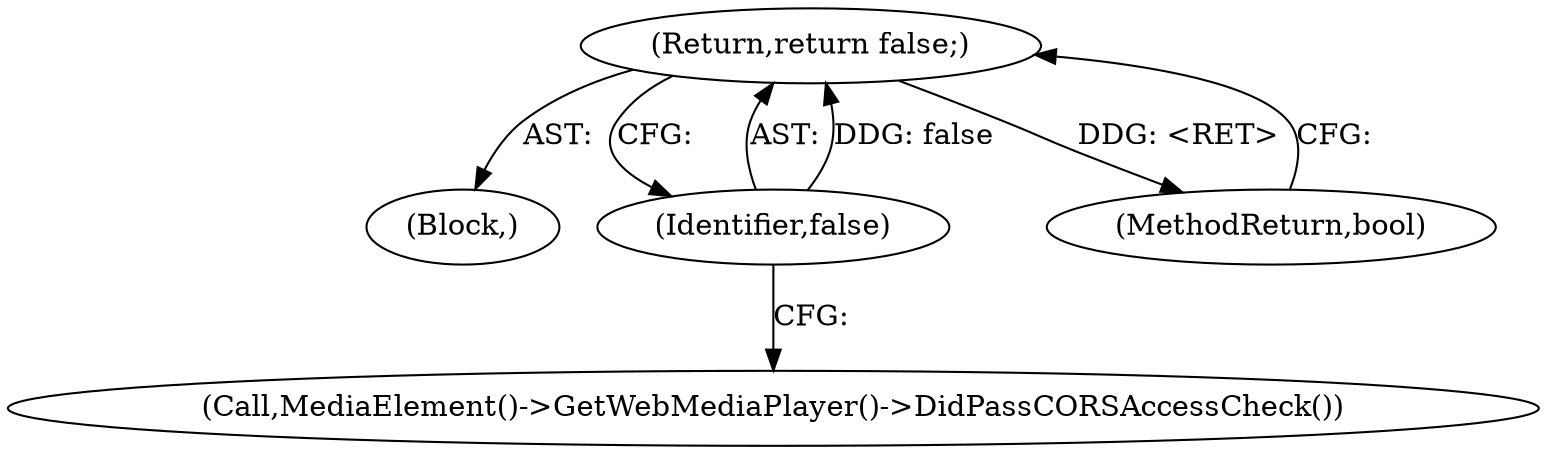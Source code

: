 digraph "1_Chrome_a9cbaa7a40e2b2723cfc2f266c42f4980038a949_13@del" {
"1000105" [label="(Return,return false;)"];
"1000106" [label="(Identifier,false)"];
"1000105" [label="(Return,return false;)"];
"1000106" [label="(Identifier,false)"];
"1000103" [label="(Call,MediaElement()->GetWebMediaPlayer()->DidPassCORSAccessCheck())"];
"1000104" [label="(Block,)"];
"1000116" [label="(MethodReturn,bool)"];
"1000105" -> "1000104"  [label="AST: "];
"1000105" -> "1000106"  [label="CFG: "];
"1000106" -> "1000105"  [label="AST: "];
"1000116" -> "1000105"  [label="CFG: "];
"1000105" -> "1000116"  [label="DDG: <RET>"];
"1000106" -> "1000105"  [label="DDG: false"];
"1000106" -> "1000103"  [label="CFG: "];
}

